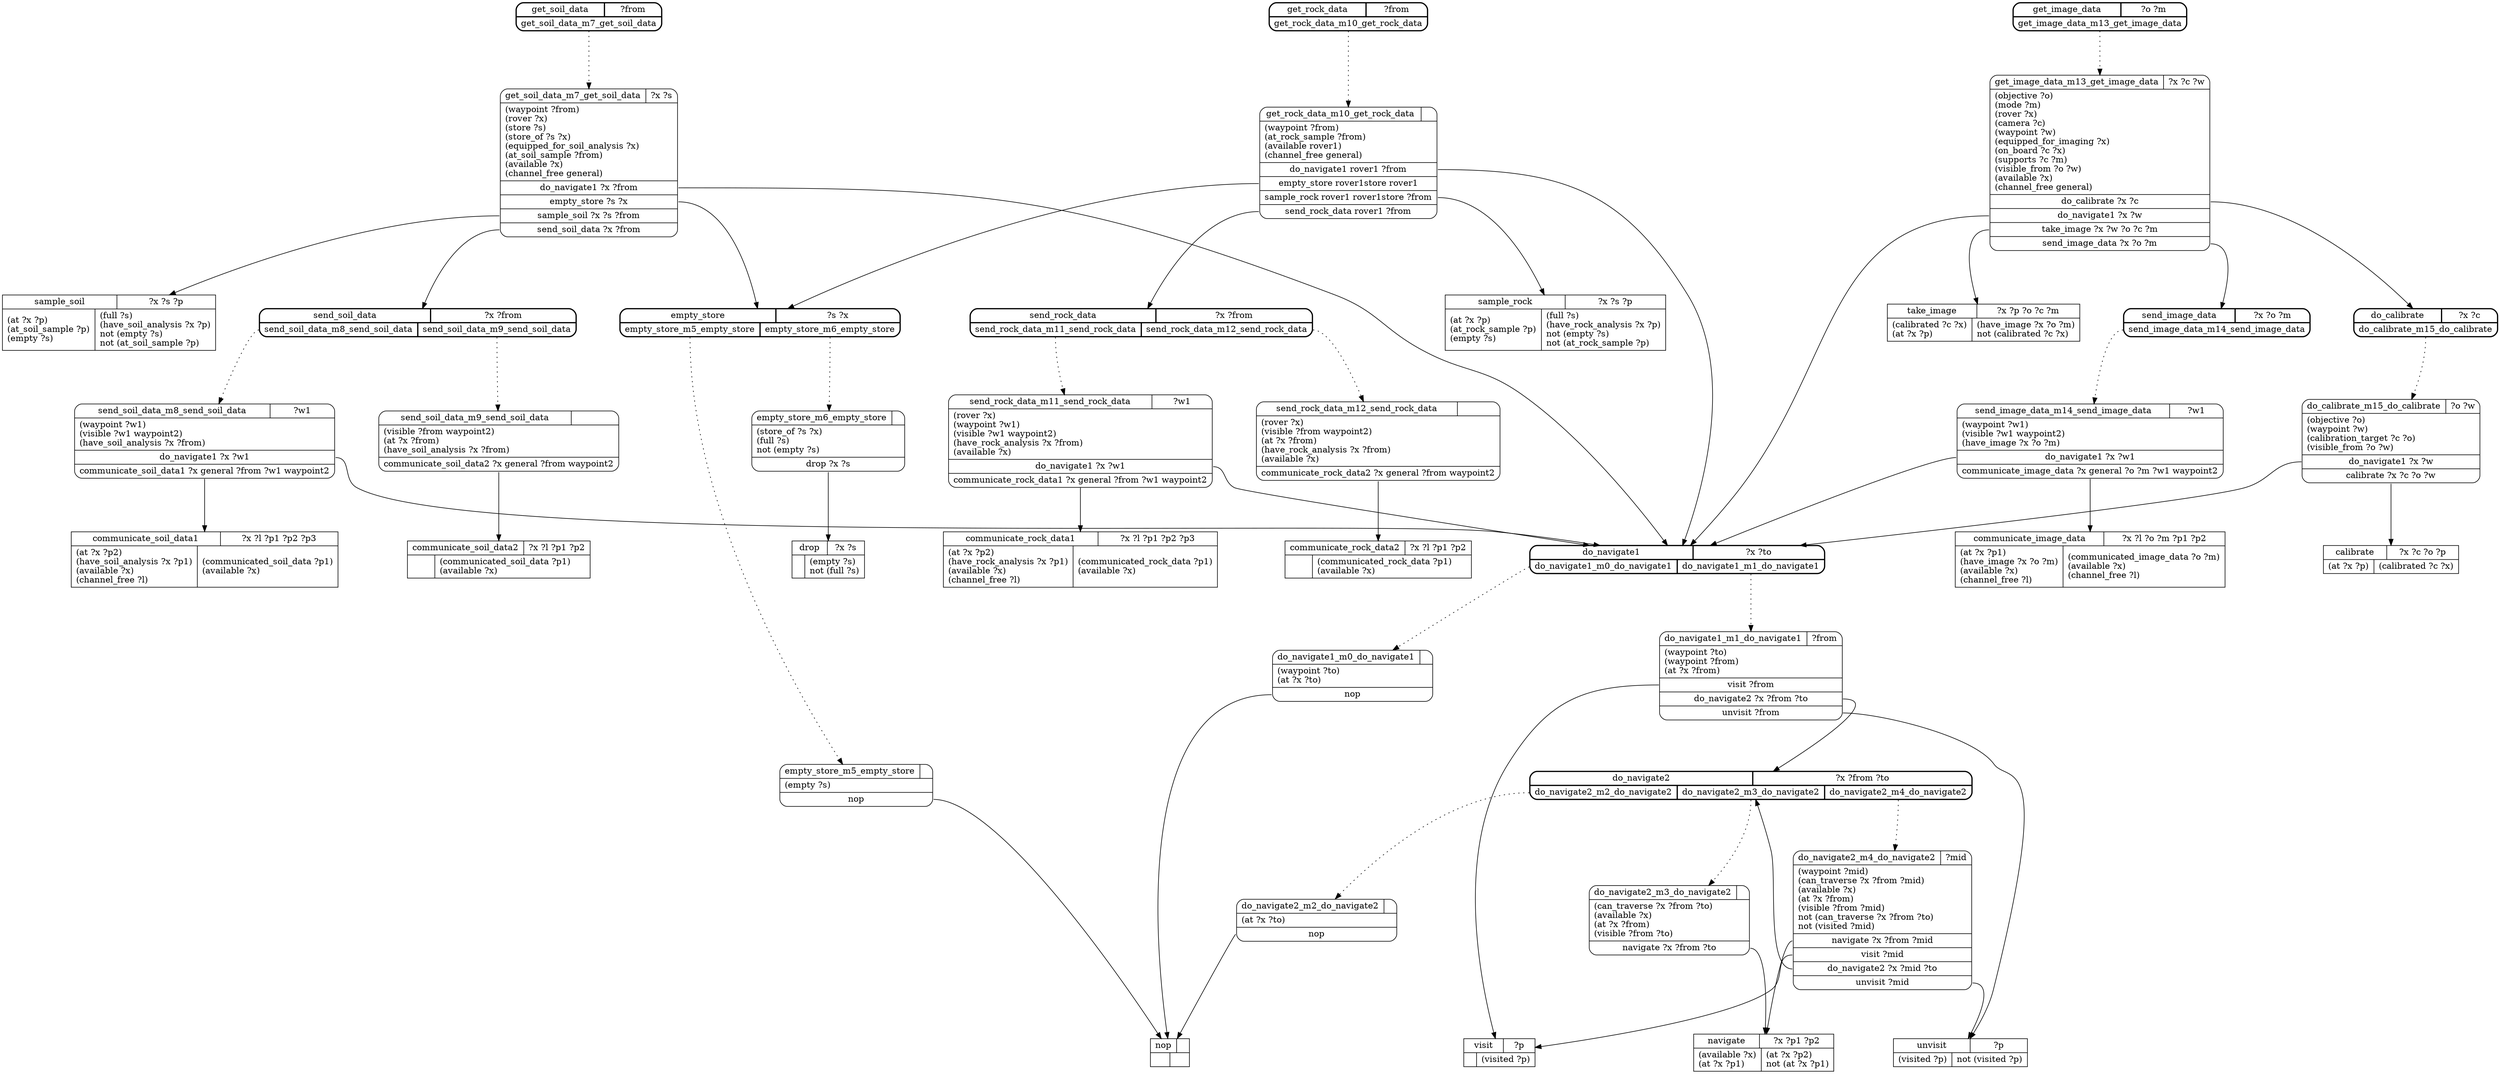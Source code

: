 // Generated by Hype
digraph "rover" {
  nodesep=1
  ranksep=1
  // Operators
  node [shape=record]
  "navigate" [
    label="{{\N|?x ?p1 ?p2}|{(available ?x)\l(at ?x ?p1)\l|(at ?x ?p2)\lnot (at ?x ?p1)\l}}"
  ]
  "sample_soil" [
    label="{{\N|?x ?s ?p}|{(at ?x ?p)\l(at_soil_sample ?p)\l(empty ?s)\l|(full ?s)\l(have_soil_analysis ?x ?p)\lnot (empty ?s)\lnot (at_soil_sample ?p)\l}}"
  ]
  "sample_rock" [
    label="{{\N|?x ?s ?p}|{(at ?x ?p)\l(at_rock_sample ?p)\l(empty ?s)\l|(full ?s)\l(have_rock_analysis ?x ?p)\lnot (empty ?s)\lnot (at_rock_sample ?p)\l}}"
  ]
  "drop" [
    label="{{\N|?x ?s}|{|(empty ?s)\lnot (full ?s)\l}}"
  ]
  "calibrate" [
    label="{{\N|?x ?c ?o ?p}|{(at ?x ?p)\l|(calibrated ?c ?x)\l}}"
  ]
  "take_image" [
    label="{{\N|?x ?p ?o ?c ?m}|{(calibrated ?c ?x)\l(at ?x ?p)\l|(have_image ?x ?o ?m)\lnot (calibrated ?c ?x)\l}}"
  ]
  "communicate_soil_data1" [
    label="{{\N|?x ?l ?p1 ?p2 ?p3}|{(at ?x ?p2)\l(have_soil_analysis ?x ?p1)\l(available ?x)\l(channel_free ?l)\l|(communicated_soil_data ?p1)\l(available ?x)\l}}"
  ]
  "communicate_soil_data2" [
    label="{{\N|?x ?l ?p1 ?p2}|{|(communicated_soil_data ?p1)\l(available ?x)\l}}"
  ]
  "communicate_rock_data1" [
    label="{{\N|?x ?l ?p1 ?p2 ?p3}|{(at ?x ?p2)\l(have_rock_analysis ?x ?p1)\l(available ?x)\l(channel_free ?l)\l|(communicated_rock_data ?p1)\l(available ?x)\l}}"
  ]
  "communicate_rock_data2" [
    label="{{\N|?x ?l ?p1 ?p2}|{|(communicated_rock_data ?p1)\l(available ?x)\l}}"
  ]
  "communicate_image_data" [
    label="{{\N|?x ?l ?o ?m ?p1 ?p2}|{(at ?x ?p1)\l(have_image ?x ?o ?m)\l(available ?x)\l(channel_free ?l)\l|(communicated_image_data ?o ?m)\l(available ?x)\l(channel_free ?l)\l}}"
  ]
  "visit" [
    label="{{\N|?p}|{|(visited ?p)\l}}"
  ]
  "unvisit" [
    label="{{\N|?p}|{(visited ?p)\l|not (visited ?p)\l}}"
  ]
  "nop" [
    label="{{\N|}|{|}}"
  ]
  // Methods
  node [shape=Mrecord]
  "do_navigate1" [
    style=bold
    label="{{\N|?x ?to}|{<0>do_navigate1_m0_do_navigate1|<1>do_navigate1_m1_do_navigate1}}"
  ]
  "do_navigate1_m0_do_navigate1" [
    label="{{\N|}|(waypoint ?to)\l(at ?x ?to)\l|<0>nop}"
  ]
  "do_navigate1":0 -> "do_navigate1_m0_do_navigate1" [style=dotted]
  "do_navigate1_m0_do_navigate1":0 -> "nop"
  "do_navigate1_m1_do_navigate1" [
    label="{{\N|?from}|(waypoint ?to)\l(waypoint ?from)\l(at ?x ?from)\l|<0>visit ?from|<1>do_navigate2 ?x ?from ?to|<2>unvisit ?from}"
  ]
  "do_navigate1":1 -> "do_navigate1_m1_do_navigate1" [style=dotted]
  "do_navigate1_m1_do_navigate1":0 -> "visit"
  "do_navigate1_m1_do_navigate1":1 -> "do_navigate2"
  "do_navigate1_m1_do_navigate1":2 -> "unvisit"
  "do_navigate2" [
    style=bold
    label="{{\N|?x ?from ?to}|{<0>do_navigate2_m2_do_navigate2|<1>do_navigate2_m3_do_navigate2|<2>do_navigate2_m4_do_navigate2}}"
  ]
  "do_navigate2_m2_do_navigate2" [
    label="{{\N|}|(at ?x ?to)\l|<0>nop}"
  ]
  "do_navigate2":0 -> "do_navigate2_m2_do_navigate2" [style=dotted]
  "do_navigate2_m2_do_navigate2":0 -> "nop"
  "do_navigate2_m3_do_navigate2" [
    label="{{\N|}|(can_traverse ?x ?from ?to)\l(available ?x)\l(at ?x ?from)\l(visible ?from ?to)\l|<0>navigate ?x ?from ?to}"
  ]
  "do_navigate2":1 -> "do_navigate2_m3_do_navigate2" [style=dotted]
  "do_navigate2_m3_do_navigate2":0 -> "navigate"
  "do_navigate2_m4_do_navigate2" [
    label="{{\N|?mid}|(waypoint ?mid)\l(can_traverse ?x ?from ?mid)\l(available ?x)\l(at ?x ?from)\l(visible ?from ?mid)\lnot (can_traverse ?x ?from ?to)\lnot (visited ?mid)\l|<0>navigate ?x ?from ?mid|<1>visit ?mid|<2>do_navigate2 ?x ?mid ?to|<3>unvisit ?mid}"
  ]
  "do_navigate2":2 -> "do_navigate2_m4_do_navigate2" [style=dotted]
  "do_navigate2_m4_do_navigate2":0 -> "navigate"
  "do_navigate2_m4_do_navigate2":1 -> "visit"
  "do_navigate2_m4_do_navigate2":2 -> "do_navigate2"
  "do_navigate2_m4_do_navigate2":3 -> "unvisit"
  "empty_store" [
    style=bold
    label="{{\N|?s ?x}|{<0>empty_store_m5_empty_store|<1>empty_store_m6_empty_store}}"
  ]
  "empty_store_m5_empty_store" [
    label="{{\N|}|(empty ?s)\l|<0>nop}"
  ]
  "empty_store":0 -> "empty_store_m5_empty_store" [style=dotted]
  "empty_store_m5_empty_store":0 -> "nop"
  "empty_store_m6_empty_store" [
    label="{{\N|}|(store_of ?s ?x)\l(full ?s)\lnot (empty ?s)\l|<0>drop ?x ?s}"
  ]
  "empty_store":1 -> "empty_store_m6_empty_store" [style=dotted]
  "empty_store_m6_empty_store":0 -> "drop"
  "get_soil_data" [
    style=bold
    label="{{\N|?from}|{<0>get_soil_data_m7_get_soil_data}}"
  ]
  "get_soil_data_m7_get_soil_data" [
    label="{{\N|?x ?s}|(waypoint ?from)\l(rover ?x)\l(store ?s)\l(store_of ?s ?x)\l(equipped_for_soil_analysis ?x)\l(at_soil_sample ?from)\l(available ?x)\l(channel_free general)\l|<0>do_navigate1 ?x ?from|<1>empty_store ?s ?x|<2>sample_soil ?x ?s ?from|<3>send_soil_data ?x ?from}"
  ]
  "get_soil_data":0 -> "get_soil_data_m7_get_soil_data" [style=dotted]
  "get_soil_data_m7_get_soil_data":0 -> "do_navigate1"
  "get_soil_data_m7_get_soil_data":1 -> "empty_store"
  "get_soil_data_m7_get_soil_data":2 -> "sample_soil"
  "get_soil_data_m7_get_soil_data":3 -> "send_soil_data"
  "send_soil_data" [
    style=bold
    label="{{\N|?x ?from}|{<0>send_soil_data_m8_send_soil_data|<1>send_soil_data_m9_send_soil_data}}"
  ]
  "send_soil_data_m8_send_soil_data" [
    label="{{\N|?w1}|(waypoint ?w1)\l(visible ?w1 waypoint2)\l(have_soil_analysis ?x ?from)\l|<0>do_navigate1 ?x ?w1|<1>communicate_soil_data1 ?x general ?from ?w1 waypoint2}"
  ]
  "send_soil_data":0 -> "send_soil_data_m8_send_soil_data" [style=dotted]
  "send_soil_data_m8_send_soil_data":0 -> "do_navigate1"
  "send_soil_data_m8_send_soil_data":1 -> "communicate_soil_data1"
  "send_soil_data_m9_send_soil_data" [
    label="{{\N|}|(visible ?from waypoint2)\l(at ?x ?from)\l(have_soil_analysis ?x ?from)\l|<0>communicate_soil_data2 ?x general ?from waypoint2}"
  ]
  "send_soil_data":1 -> "send_soil_data_m9_send_soil_data" [style=dotted]
  "send_soil_data_m9_send_soil_data":0 -> "communicate_soil_data2"
  "get_rock_data" [
    style=bold
    label="{{\N|?from}|{<0>get_rock_data_m10_get_rock_data}}"
  ]
  "get_rock_data_m10_get_rock_data" [
    label="{{\N|}|(waypoint ?from)\l(at_rock_sample ?from)\l(available rover1)\l(channel_free general)\l|<0>do_navigate1 rover1 ?from|<1>empty_store rover1store rover1|<2>sample_rock rover1 rover1store ?from|<3>send_rock_data rover1 ?from}"
  ]
  "get_rock_data":0 -> "get_rock_data_m10_get_rock_data" [style=dotted]
  "get_rock_data_m10_get_rock_data":0 -> "do_navigate1"
  "get_rock_data_m10_get_rock_data":1 -> "empty_store"
  "get_rock_data_m10_get_rock_data":2 -> "sample_rock"
  "get_rock_data_m10_get_rock_data":3 -> "send_rock_data"
  "send_rock_data" [
    style=bold
    label="{{\N|?x ?from}|{<0>send_rock_data_m11_send_rock_data|<1>send_rock_data_m12_send_rock_data}}"
  ]
  "send_rock_data_m11_send_rock_data" [
    label="{{\N|?w1}|(rover ?x)\l(waypoint ?w1)\l(visible ?w1 waypoint2)\l(have_rock_analysis ?x ?from)\l(available ?x)\l|<0>do_navigate1 ?x ?w1|<1>communicate_rock_data1 ?x general ?from ?w1 waypoint2}"
  ]
  "send_rock_data":0 -> "send_rock_data_m11_send_rock_data" [style=dotted]
  "send_rock_data_m11_send_rock_data":0 -> "do_navigate1"
  "send_rock_data_m11_send_rock_data":1 -> "communicate_rock_data1"
  "send_rock_data_m12_send_rock_data" [
    label="{{\N|}|(rover ?x)\l(visible ?from waypoint2)\l(at ?x ?from)\l(have_rock_analysis ?x ?from)\l(available ?x)\l|<0>communicate_rock_data2 ?x general ?from waypoint2}"
  ]
  "send_rock_data":1 -> "send_rock_data_m12_send_rock_data" [style=dotted]
  "send_rock_data_m12_send_rock_data":0 -> "communicate_rock_data2"
  "get_image_data" [
    style=bold
    label="{{\N|?o ?m}|{<0>get_image_data_m13_get_image_data}}"
  ]
  "get_image_data_m13_get_image_data" [
    label="{{\N|?x ?c ?w}|(objective ?o)\l(mode ?m)\l(rover ?x)\l(camera ?c)\l(waypoint ?w)\l(equipped_for_imaging ?x)\l(on_board ?c ?x)\l(supports ?c ?m)\l(visible_from ?o ?w)\l(available ?x)\l(channel_free general)\l|<0>do_calibrate ?x ?c|<1>do_navigate1 ?x ?w|<2>take_image ?x ?w ?o ?c ?m|<3>send_image_data ?x ?o ?m}"
  ]
  "get_image_data":0 -> "get_image_data_m13_get_image_data" [style=dotted]
  "get_image_data_m13_get_image_data":0 -> "do_calibrate"
  "get_image_data_m13_get_image_data":1 -> "do_navigate1"
  "get_image_data_m13_get_image_data":2 -> "take_image"
  "get_image_data_m13_get_image_data":3 -> "send_image_data"
  "send_image_data" [
    style=bold
    label="{{\N|?x ?o ?m}|{<0>send_image_data_m14_send_image_data}}"
  ]
  "send_image_data_m14_send_image_data" [
    label="{{\N|?w1}|(waypoint ?w1)\l(visible ?w1 waypoint2)\l(have_image ?x ?o ?m)\l|<0>do_navigate1 ?x ?w1|<1>communicate_image_data ?x general ?o ?m ?w1 waypoint2}"
  ]
  "send_image_data":0 -> "send_image_data_m14_send_image_data" [style=dotted]
  "send_image_data_m14_send_image_data":0 -> "do_navigate1"
  "send_image_data_m14_send_image_data":1 -> "communicate_image_data"
  "do_calibrate" [
    style=bold
    label="{{\N|?x ?c}|{<0>do_calibrate_m15_do_calibrate}}"
  ]
  "do_calibrate_m15_do_calibrate" [
    label="{{\N|?o ?w}|(objective ?o)\l(waypoint ?w)\l(calibration_target ?c ?o)\l(visible_from ?o ?w)\l|<0>do_navigate1 ?x ?w|<1>calibrate ?x ?c ?o ?w}"
  ]
  "do_calibrate":0 -> "do_calibrate_m15_do_calibrate" [style=dotted]
  "do_calibrate_m15_do_calibrate":0 -> "do_navigate1"
  "do_calibrate_m15_do_calibrate":1 -> "calibrate"
}